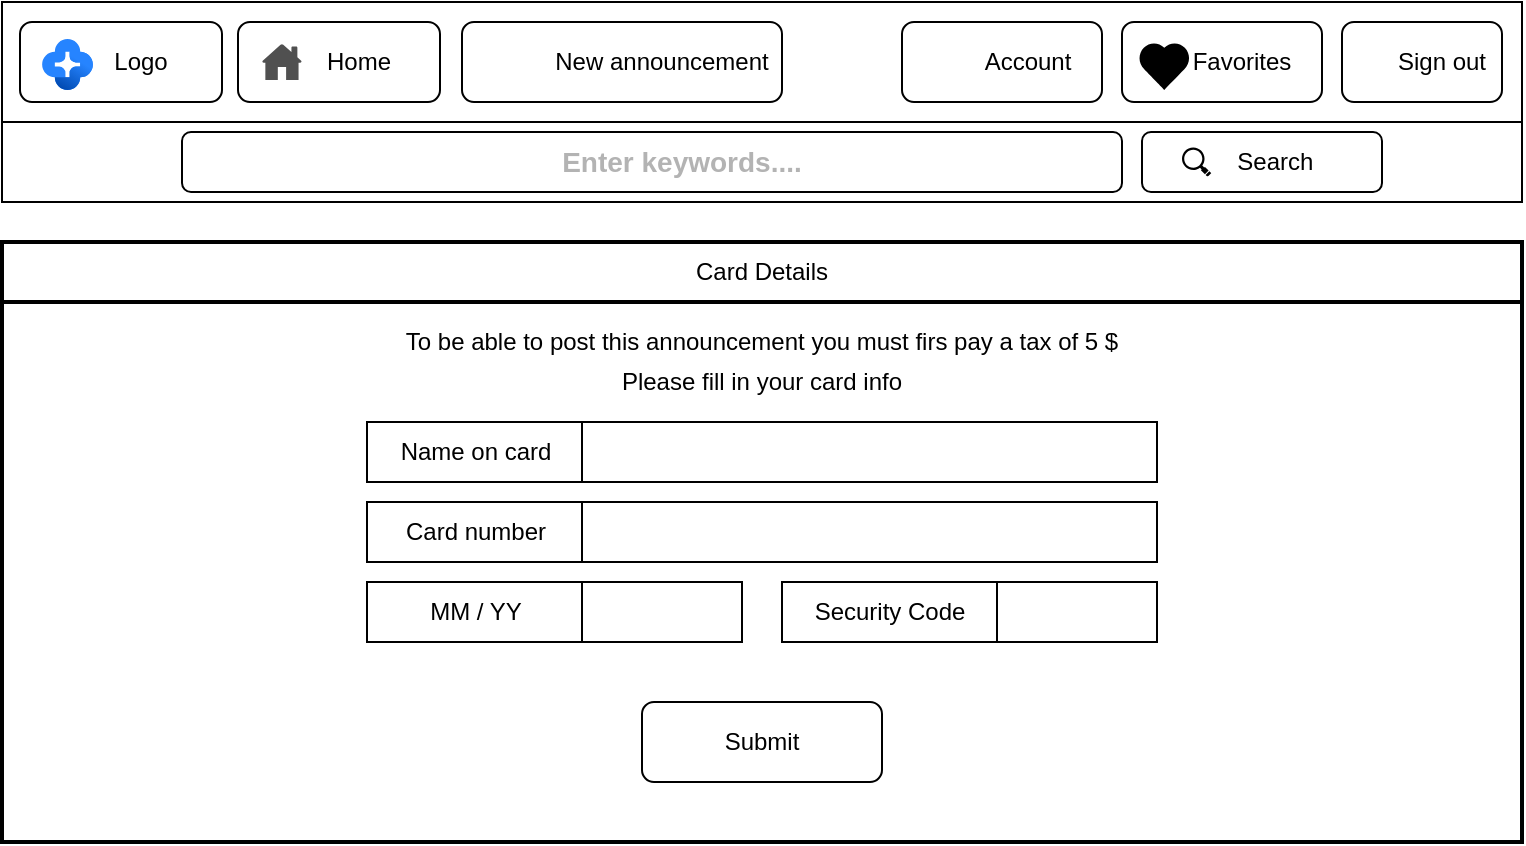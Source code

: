 <mxfile version="12.8.2" type="device"><diagram id="J0DOR1wc1JS_eraxu7rv" name="Page-1"><mxGraphModel dx="998" dy="548" grid="1" gridSize="10" guides="1" tooltips="1" connect="1" arrows="1" fold="1" page="1" pageScale="1" pageWidth="850" pageHeight="1100" math="0" shadow="0"><root><mxCell id="0"/><mxCell id="1" parent="0"/><mxCell id="HWakDBVMPIEJkDWiIr_b-9" value="" style="rounded=0;whiteSpace=wrap;html=1;shadow=0;strokeWidth=2;" parent="1" vertex="1"><mxGeometry x="40" y="170" width="760" height="290" as="geometry"/></mxCell><mxCell id="HWakDBVMPIEJkDWiIr_b-10" value="Card Details" style="rounded=0;whiteSpace=wrap;html=1;shadow=0;strokeWidth=2;" parent="1" vertex="1"><mxGeometry x="40" y="160" width="760" height="30" as="geometry"/></mxCell><mxCell id="HWakDBVMPIEJkDWiIr_b-29" value="To be able to post this announcement you must firs pay a tax of 5 $" style="text;html=1;strokeColor=none;fillColor=none;align=center;verticalAlign=middle;whiteSpace=wrap;rounded=0;shadow=0;" parent="1" vertex="1"><mxGeometry x="165" y="200" width="510" height="20" as="geometry"/></mxCell><mxCell id="HWakDBVMPIEJkDWiIr_b-30" value="Please fill in your card info" style="text;html=1;strokeColor=none;fillColor=none;align=center;verticalAlign=middle;whiteSpace=wrap;rounded=0;shadow=0;" parent="1" vertex="1"><mxGeometry x="165" y="220" width="510" height="20" as="geometry"/></mxCell><mxCell id="HWakDBVMPIEJkDWiIr_b-31" value="" style="rounded=0;whiteSpace=wrap;html=1;shadow=0;strokeWidth=1;fillColor=none;" parent="1" vertex="1"><mxGeometry x="222.5" y="250" width="395" height="30" as="geometry"/></mxCell><mxCell id="HWakDBVMPIEJkDWiIr_b-37" value="" style="rounded=0;whiteSpace=wrap;html=1;shadow=0;strokeWidth=1;fillColor=none;" parent="1" vertex="1"><mxGeometry x="222.5" y="290" width="395" height="30" as="geometry"/></mxCell><mxCell id="HWakDBVMPIEJkDWiIr_b-38" value="" style="rounded=0;whiteSpace=wrap;html=1;shadow=0;strokeWidth=1;fillColor=none;" parent="1" vertex="1"><mxGeometry x="222.5" y="330" width="187.5" height="30" as="geometry"/></mxCell><mxCell id="HWakDBVMPIEJkDWiIr_b-39" value="" style="rounded=0;whiteSpace=wrap;html=1;shadow=0;strokeWidth=1;fillColor=none;" parent="1" vertex="1"><mxGeometry x="430" y="330" width="187.5" height="30" as="geometry"/></mxCell><mxCell id="HWakDBVMPIEJkDWiIr_b-40" value="Submit" style="rounded=1;whiteSpace=wrap;html=1;shadow=0;strokeWidth=1;fillColor=none;" parent="1" vertex="1"><mxGeometry x="360" y="390" width="120" height="40" as="geometry"/></mxCell><mxCell id="HWakDBVMPIEJkDWiIr_b-41" value="Name on card" style="rounded=0;whiteSpace=wrap;html=1;shadow=0;strokeWidth=1;fillColor=none;" parent="1" vertex="1"><mxGeometry x="222.5" y="250" width="107.5" height="30" as="geometry"/></mxCell><mxCell id="HWakDBVMPIEJkDWiIr_b-42" value="Card number" style="rounded=0;whiteSpace=wrap;html=1;shadow=0;strokeWidth=1;fillColor=none;" parent="1" vertex="1"><mxGeometry x="222.5" y="290" width="107.5" height="30" as="geometry"/></mxCell><mxCell id="HWakDBVMPIEJkDWiIr_b-43" value="MM / YY" style="rounded=0;whiteSpace=wrap;html=1;shadow=0;strokeWidth=1;fillColor=none;" parent="1" vertex="1"><mxGeometry x="222.5" y="330" width="107.5" height="30" as="geometry"/></mxCell><mxCell id="HWakDBVMPIEJkDWiIr_b-44" value="Security Code" style="rounded=0;whiteSpace=wrap;html=1;shadow=0;strokeWidth=1;fillColor=none;" parent="1" vertex="1"><mxGeometry x="430" y="330" width="107.5" height="30" as="geometry"/></mxCell><mxCell id="n70EiRc8Xu3NXd6a7FyA-51" value="" style="rounded=0;whiteSpace=wrap;html=1;" vertex="1" parent="1"><mxGeometry x="40" y="40" width="760" height="60" as="geometry"/></mxCell><mxCell id="n70EiRc8Xu3NXd6a7FyA-52" value="" style="rounded=0;whiteSpace=wrap;html=1;" vertex="1" parent="1"><mxGeometry x="40" y="100" width="760" height="40" as="geometry"/></mxCell><mxCell id="n70EiRc8Xu3NXd6a7FyA-53" value="" style="rounded=1;whiteSpace=wrap;html=1;" vertex="1" parent="1"><mxGeometry x="130" y="105" width="470" height="30" as="geometry"/></mxCell><mxCell id="n70EiRc8Xu3NXd6a7FyA-54" value="&amp;nbsp; &amp;nbsp; Search" style="rounded=1;whiteSpace=wrap;html=1;" vertex="1" parent="1"><mxGeometry x="610" y="105" width="120" height="30" as="geometry"/></mxCell><mxCell id="n70EiRc8Xu3NXd6a7FyA-55" value="" style="shadow=0;dashed=0;html=1;strokeColor=none;fillColor=#000000;labelPosition=center;verticalLabelPosition=bottom;verticalAlign=top;align=center;outlineConnect=0;shape=mxgraph.veeam.magnifying_glass;pointerEvents=1;" vertex="1" parent="1"><mxGeometry x="630" y="112.8" width="14.61" height="14.4" as="geometry"/></mxCell><mxCell id="n70EiRc8Xu3NXd6a7FyA-56" value="" style="group" vertex="1" connectable="0" parent="1"><mxGeometry x="158" y="50" width="101" height="40" as="geometry"/></mxCell><mxCell id="n70EiRc8Xu3NXd6a7FyA-57" value="Home" style="rounded=1;whiteSpace=wrap;html=1;spacingLeft=20;" vertex="1" parent="n70EiRc8Xu3NXd6a7FyA-56"><mxGeometry width="101" height="40" as="geometry"/></mxCell><mxCell id="n70EiRc8Xu3NXd6a7FyA-58" value="" style="pointerEvents=1;shadow=0;dashed=0;html=1;strokeColor=none;fillColor=#505050;labelPosition=center;verticalLabelPosition=bottom;verticalAlign=top;outlineConnect=0;align=center;shape=mxgraph.office.concepts.home;" vertex="1" parent="n70EiRc8Xu3NXd6a7FyA-56"><mxGeometry x="12" y="11" width="20" height="18" as="geometry"/></mxCell><mxCell id="n70EiRc8Xu3NXd6a7FyA-59" value="" style="group" vertex="1" connectable="0" parent="1"><mxGeometry x="49" y="50" width="101" height="40" as="geometry"/></mxCell><mxCell id="n70EiRc8Xu3NXd6a7FyA-60" value="Logo" style="rounded=1;whiteSpace=wrap;html=1;spacingLeft=20;" vertex="1" parent="n70EiRc8Xu3NXd6a7FyA-59"><mxGeometry width="101" height="40" as="geometry"/></mxCell><mxCell id="n70EiRc8Xu3NXd6a7FyA-61" value="" style="image;image=img/lib/atlassian/Clover_Logo.svg;fillColor=#000000;" vertex="1" parent="n70EiRc8Xu3NXd6a7FyA-59"><mxGeometry x="11" y="8.5" width="25.5" height="25.5" as="geometry"/></mxCell><mxCell id="n70EiRc8Xu3NXd6a7FyA-62" value="" style="group;strokeWidth=2;" vertex="1" connectable="0" parent="1"><mxGeometry x="240" y="50" width="190" height="40" as="geometry"/></mxCell><mxCell id="n70EiRc8Xu3NXd6a7FyA-63" value="" style="group;spacingLeft=60;" vertex="1" connectable="0" parent="n70EiRc8Xu3NXd6a7FyA-62"><mxGeometry width="190" height="40" as="geometry"/></mxCell><mxCell id="n70EiRc8Xu3NXd6a7FyA-64" value="New announcement" style="rounded=1;whiteSpace=wrap;html=1;spacingLeft=40;strokeWidth=1;" vertex="1" parent="n70EiRc8Xu3NXd6a7FyA-63"><mxGeometry x="30" width="160" height="40" as="geometry"/></mxCell><mxCell id="n70EiRc8Xu3NXd6a7FyA-65" value="" style="shape=image;html=1;verticalAlign=top;verticalLabelPosition=bottom;labelBackgroundColor=#ffffff;imageAspect=0;aspect=fixed;image=https://cdn2.iconfinder.com/data/icons/picol-vector/32/document_text_add-128.png;fillColor=#000000;" vertex="1" parent="n70EiRc8Xu3NXd6a7FyA-63"><mxGeometry x="50" y="9.88" width="20.25" height="20.25" as="geometry"/></mxCell><mxCell id="n70EiRc8Xu3NXd6a7FyA-66" value="" style="group" vertex="1" connectable="0" parent="1"><mxGeometry x="600" y="50" width="100" height="40" as="geometry"/></mxCell><mxCell id="n70EiRc8Xu3NXd6a7FyA-67" value="Favorites" style="rounded=1;whiteSpace=wrap;html=1;spacingLeft=20;" vertex="1" parent="n70EiRc8Xu3NXd6a7FyA-66"><mxGeometry width="100" height="40" as="geometry"/></mxCell><mxCell id="n70EiRc8Xu3NXd6a7FyA-68" value="" style="shape=mxgraph.signs.healthcare.heart_1;html=1;fillColor=#000000;strokeColor=none;verticalLabelPosition=bottom;verticalAlign=top;align=center;" vertex="1" parent="n70EiRc8Xu3NXd6a7FyA-66"><mxGeometry x="8" y="10" width="26.3" height="24" as="geometry"/></mxCell><mxCell id="n70EiRc8Xu3NXd6a7FyA-69" value="" style="group" vertex="1" connectable="0" parent="1"><mxGeometry x="490" y="50" width="100" height="40" as="geometry"/></mxCell><mxCell id="n70EiRc8Xu3NXd6a7FyA-70" value="&amp;nbsp; &amp;nbsp; &amp;nbsp; &amp;nbsp; Account" style="rounded=1;whiteSpace=wrap;html=1;" vertex="1" parent="n70EiRc8Xu3NXd6a7FyA-69"><mxGeometry width="100" height="40" as="geometry"/></mxCell><mxCell id="n70EiRc8Xu3NXd6a7FyA-71" value="" style="shape=image;html=1;verticalAlign=top;verticalLabelPosition=bottom;labelBackgroundColor=#ffffff;imageAspect=0;aspect=fixed;image=https://cdn4.iconfinder.com/data/icons/music-ui-solid-24px/24/user_account_profile-2-128.png;fillColor=#000000;" vertex="1" parent="n70EiRc8Xu3NXd6a7FyA-69"><mxGeometry x="10" y="6" width="28" height="28" as="geometry"/></mxCell><mxCell id="n70EiRc8Xu3NXd6a7FyA-72" value="" style="group" vertex="1" connectable="0" parent="1"><mxGeometry x="710" y="50" width="80" height="40" as="geometry"/></mxCell><mxCell id="n70EiRc8Xu3NXd6a7FyA-73" value="Sign out" style="rounded=1;whiteSpace=wrap;html=1;spacingLeft=20;" vertex="1" parent="n70EiRc8Xu3NXd6a7FyA-72"><mxGeometry width="80" height="40" as="geometry"/></mxCell><mxCell id="n70EiRc8Xu3NXd6a7FyA-74" value="" style="shape=image;html=1;verticalAlign=top;verticalLabelPosition=bottom;labelBackgroundColor=#ffffff;imageAspect=0;aspect=fixed;image=https://cdn1.iconfinder.com/data/icons/essential-21/128/Log_out-128.png;fillColor=#000000;" vertex="1" parent="n70EiRc8Xu3NXd6a7FyA-72"><mxGeometry x="5" y="9" width="24" height="24" as="geometry"/></mxCell><mxCell id="n70EiRc8Xu3NXd6a7FyA-75" value="Enter keywords...." style="text;html=1;strokeColor=none;fillColor=none;align=center;verticalAlign=middle;whiteSpace=wrap;rounded=0;fontColor=#B3B3B3;fontStyle=1;fontSize=14;" vertex="1" parent="1"><mxGeometry x="270" y="110" width="220" height="20" as="geometry"/></mxCell></root></mxGraphModel></diagram></mxfile>